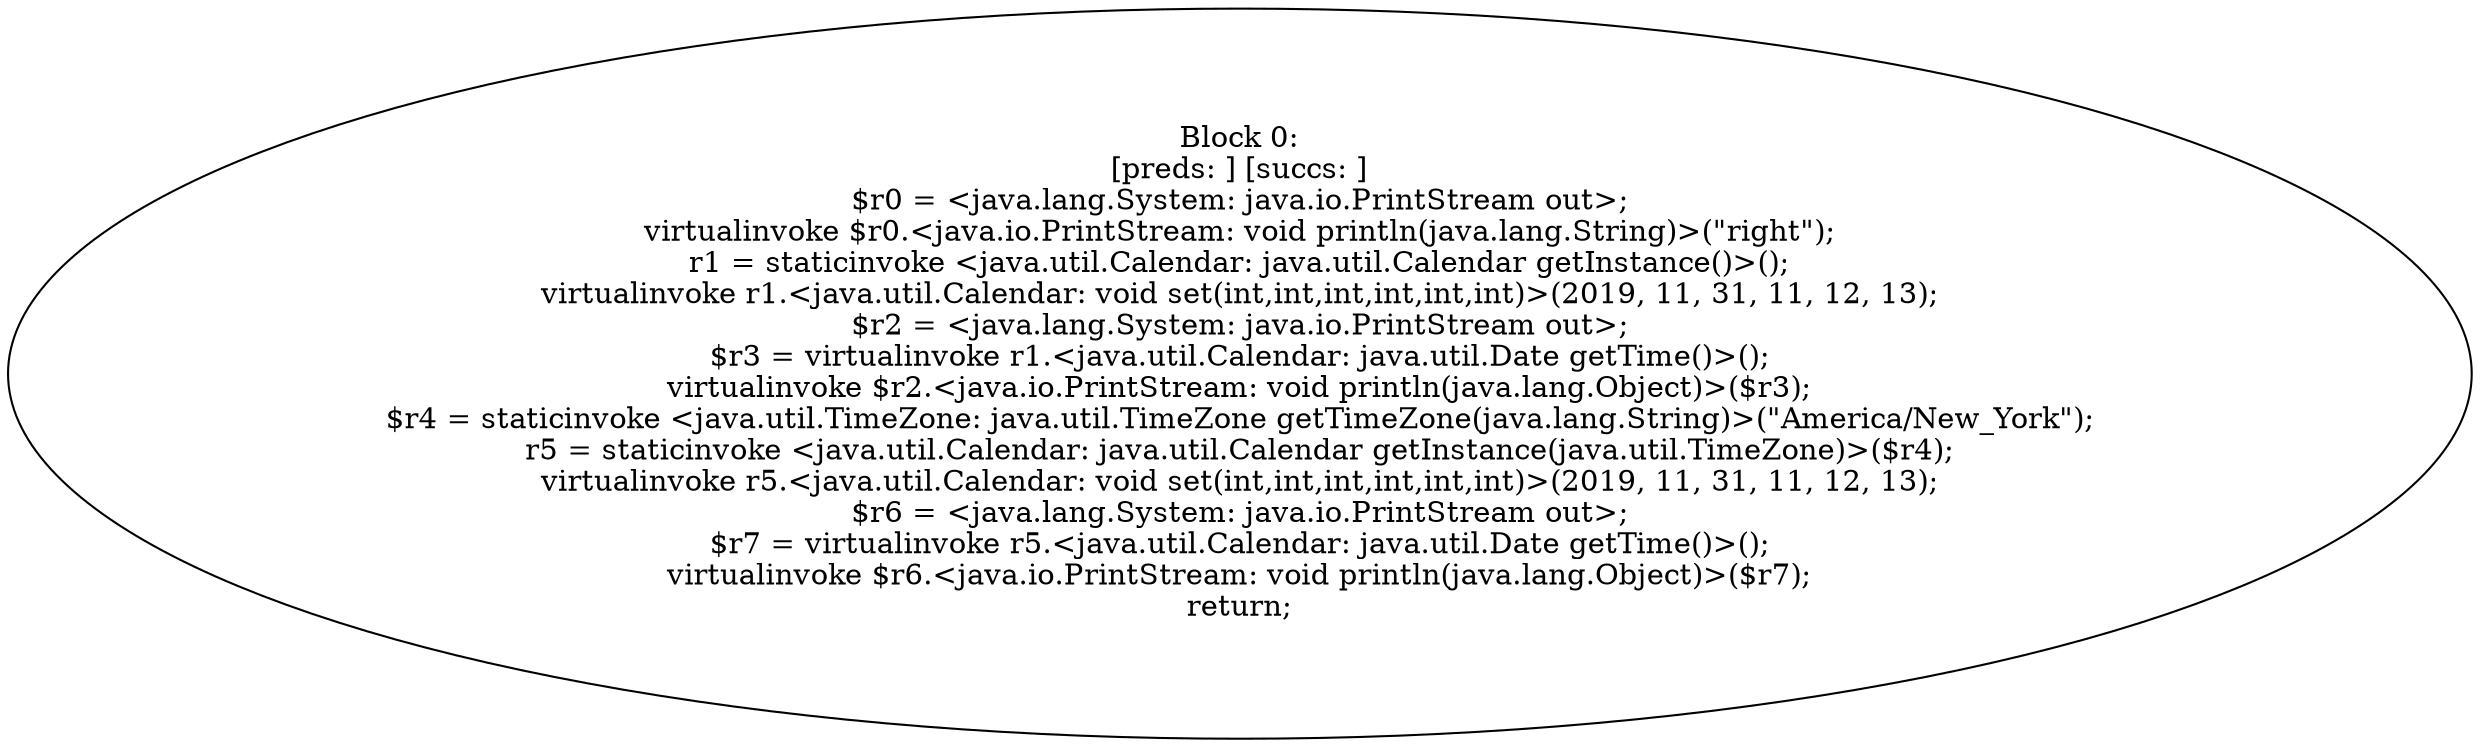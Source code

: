 digraph "unitGraph" {
    "Block 0:
[preds: ] [succs: ]
$r0 = <java.lang.System: java.io.PrintStream out>;
virtualinvoke $r0.<java.io.PrintStream: void println(java.lang.String)>(\"right\");
r1 = staticinvoke <java.util.Calendar: java.util.Calendar getInstance()>();
virtualinvoke r1.<java.util.Calendar: void set(int,int,int,int,int,int)>(2019, 11, 31, 11, 12, 13);
$r2 = <java.lang.System: java.io.PrintStream out>;
$r3 = virtualinvoke r1.<java.util.Calendar: java.util.Date getTime()>();
virtualinvoke $r2.<java.io.PrintStream: void println(java.lang.Object)>($r3);
$r4 = staticinvoke <java.util.TimeZone: java.util.TimeZone getTimeZone(java.lang.String)>(\"America/New_York\");
r5 = staticinvoke <java.util.Calendar: java.util.Calendar getInstance(java.util.TimeZone)>($r4);
virtualinvoke r5.<java.util.Calendar: void set(int,int,int,int,int,int)>(2019, 11, 31, 11, 12, 13);
$r6 = <java.lang.System: java.io.PrintStream out>;
$r7 = virtualinvoke r5.<java.util.Calendar: java.util.Date getTime()>();
virtualinvoke $r6.<java.io.PrintStream: void println(java.lang.Object)>($r7);
return;
"
}
